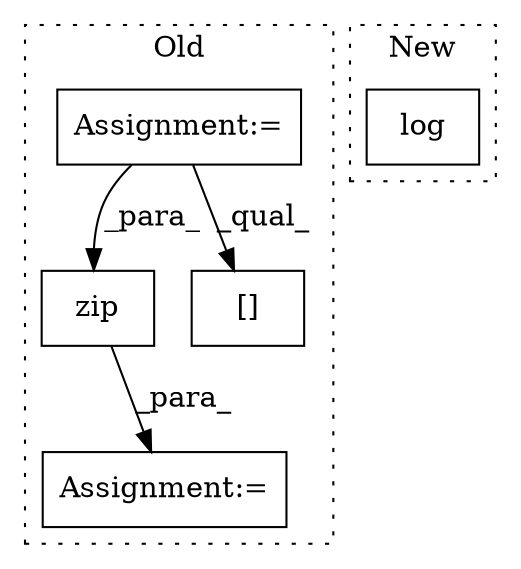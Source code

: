 digraph G {
subgraph cluster0 {
1 [label="zip" a="32" s="14836,14860" l="4,1" shape="box"];
3 [label="Assignment:=" a="7" s="14759,14861" l="67,2" shape="box"];
4 [label="Assignment:=" a="7" s="14359" l="1" shape="box"];
5 [label="[]" a="2" s="14428,14441" l="11,1" shape="box"];
label = "Old";
style="dotted";
}
subgraph cluster1 {
2 [label="log" a="32" s="14166,14189" l="4,1" shape="box"];
label = "New";
style="dotted";
}
1 -> 3 [label="_para_"];
4 -> 5 [label="_qual_"];
4 -> 1 [label="_para_"];
}
